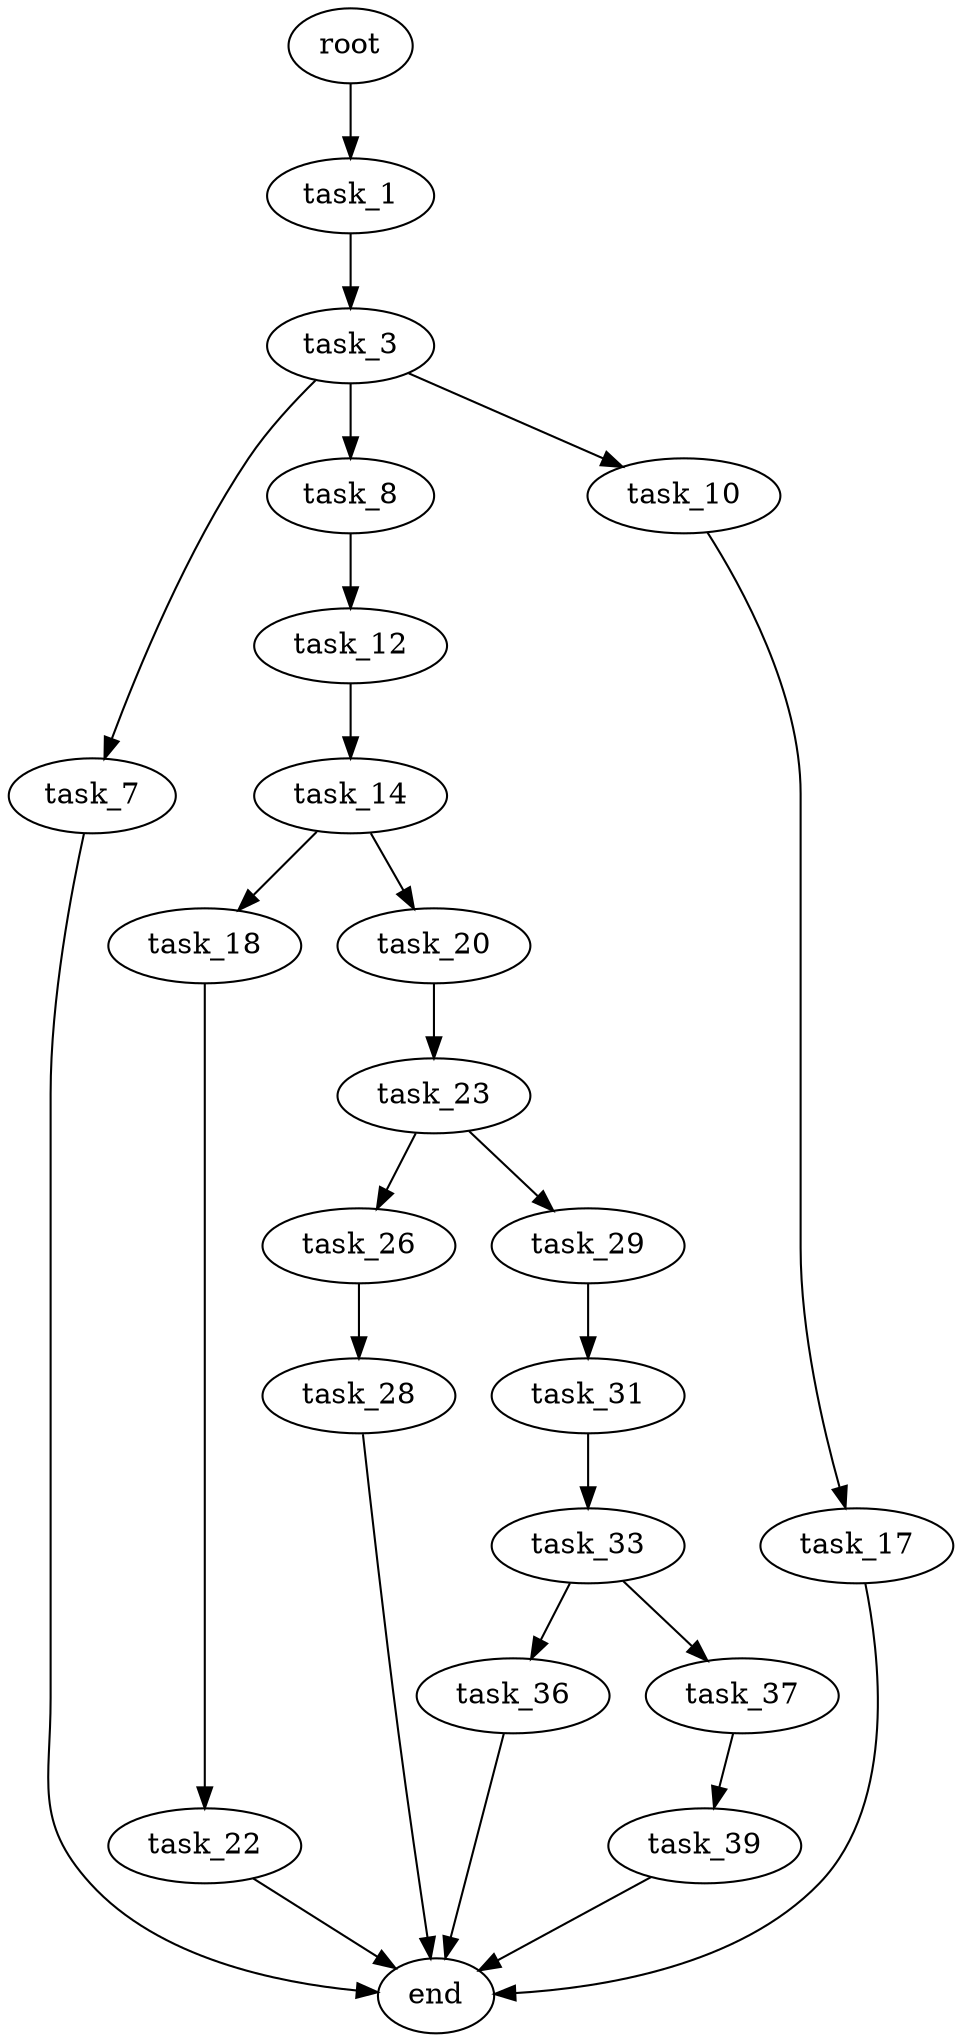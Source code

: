 digraph G {
  root [size="0.000000"];
  task_1 [size="3040910889.000000"];
  task_3 [size="337302937578.000000"];
  task_7 [size="134217728000.000000"];
  task_8 [size="68719476736.000000"];
  task_10 [size="734086203.000000"];
  task_12 [size="5638030573.000000"];
  task_14 [size="368293445632.000000"];
  task_17 [size="52197890891.000000"];
  task_18 [size="28991029248.000000"];
  task_20 [size="68719476736.000000"];
  task_22 [size="4008909492.000000"];
  task_23 [size="782757789696.000000"];
  task_26 [size="417511919239.000000"];
  task_28 [size="203354351595.000000"];
  task_29 [size="8952612875.000000"];
  task_31 [size="764074759484.000000"];
  task_33 [size="261245011235.000000"];
  task_36 [size="311348440292.000000"];
  task_37 [size="6471721526.000000"];
  task_39 [size="2697133631.000000"];
  end [size="0.000000"];

  root -> task_1 [size="1.000000"];
  task_1 -> task_3 [size="75497472.000000"];
  task_3 -> task_7 [size="301989888.000000"];
  task_3 -> task_8 [size="301989888.000000"];
  task_3 -> task_10 [size="301989888.000000"];
  task_7 -> end [size="1.000000"];
  task_8 -> task_12 [size="134217728.000000"];
  task_10 -> task_17 [size="33554432.000000"];
  task_12 -> task_14 [size="134217728.000000"];
  task_14 -> task_18 [size="411041792.000000"];
  task_14 -> task_20 [size="411041792.000000"];
  task_17 -> end [size="1.000000"];
  task_18 -> task_22 [size="75497472.000000"];
  task_20 -> task_23 [size="134217728.000000"];
  task_22 -> end [size="1.000000"];
  task_23 -> task_26 [size="679477248.000000"];
  task_23 -> task_29 [size="679477248.000000"];
  task_26 -> task_28 [size="301989888.000000"];
  task_28 -> end [size="1.000000"];
  task_29 -> task_31 [size="679477248.000000"];
  task_31 -> task_33 [size="838860800.000000"];
  task_33 -> task_36 [size="209715200.000000"];
  task_33 -> task_37 [size="209715200.000000"];
  task_36 -> end [size="1.000000"];
  task_37 -> task_39 [size="679477248.000000"];
  task_39 -> end [size="1.000000"];
}
